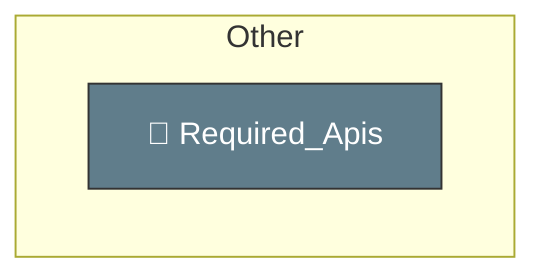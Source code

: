 graph TB

    subgraph Other
        google_project_service_required_apis[🔧 Required_Apis]
    end

    %% Dependencies

    %% Styling
    style google_project_service_required_apis fill:#607d8b,stroke:#333,color:#fff
